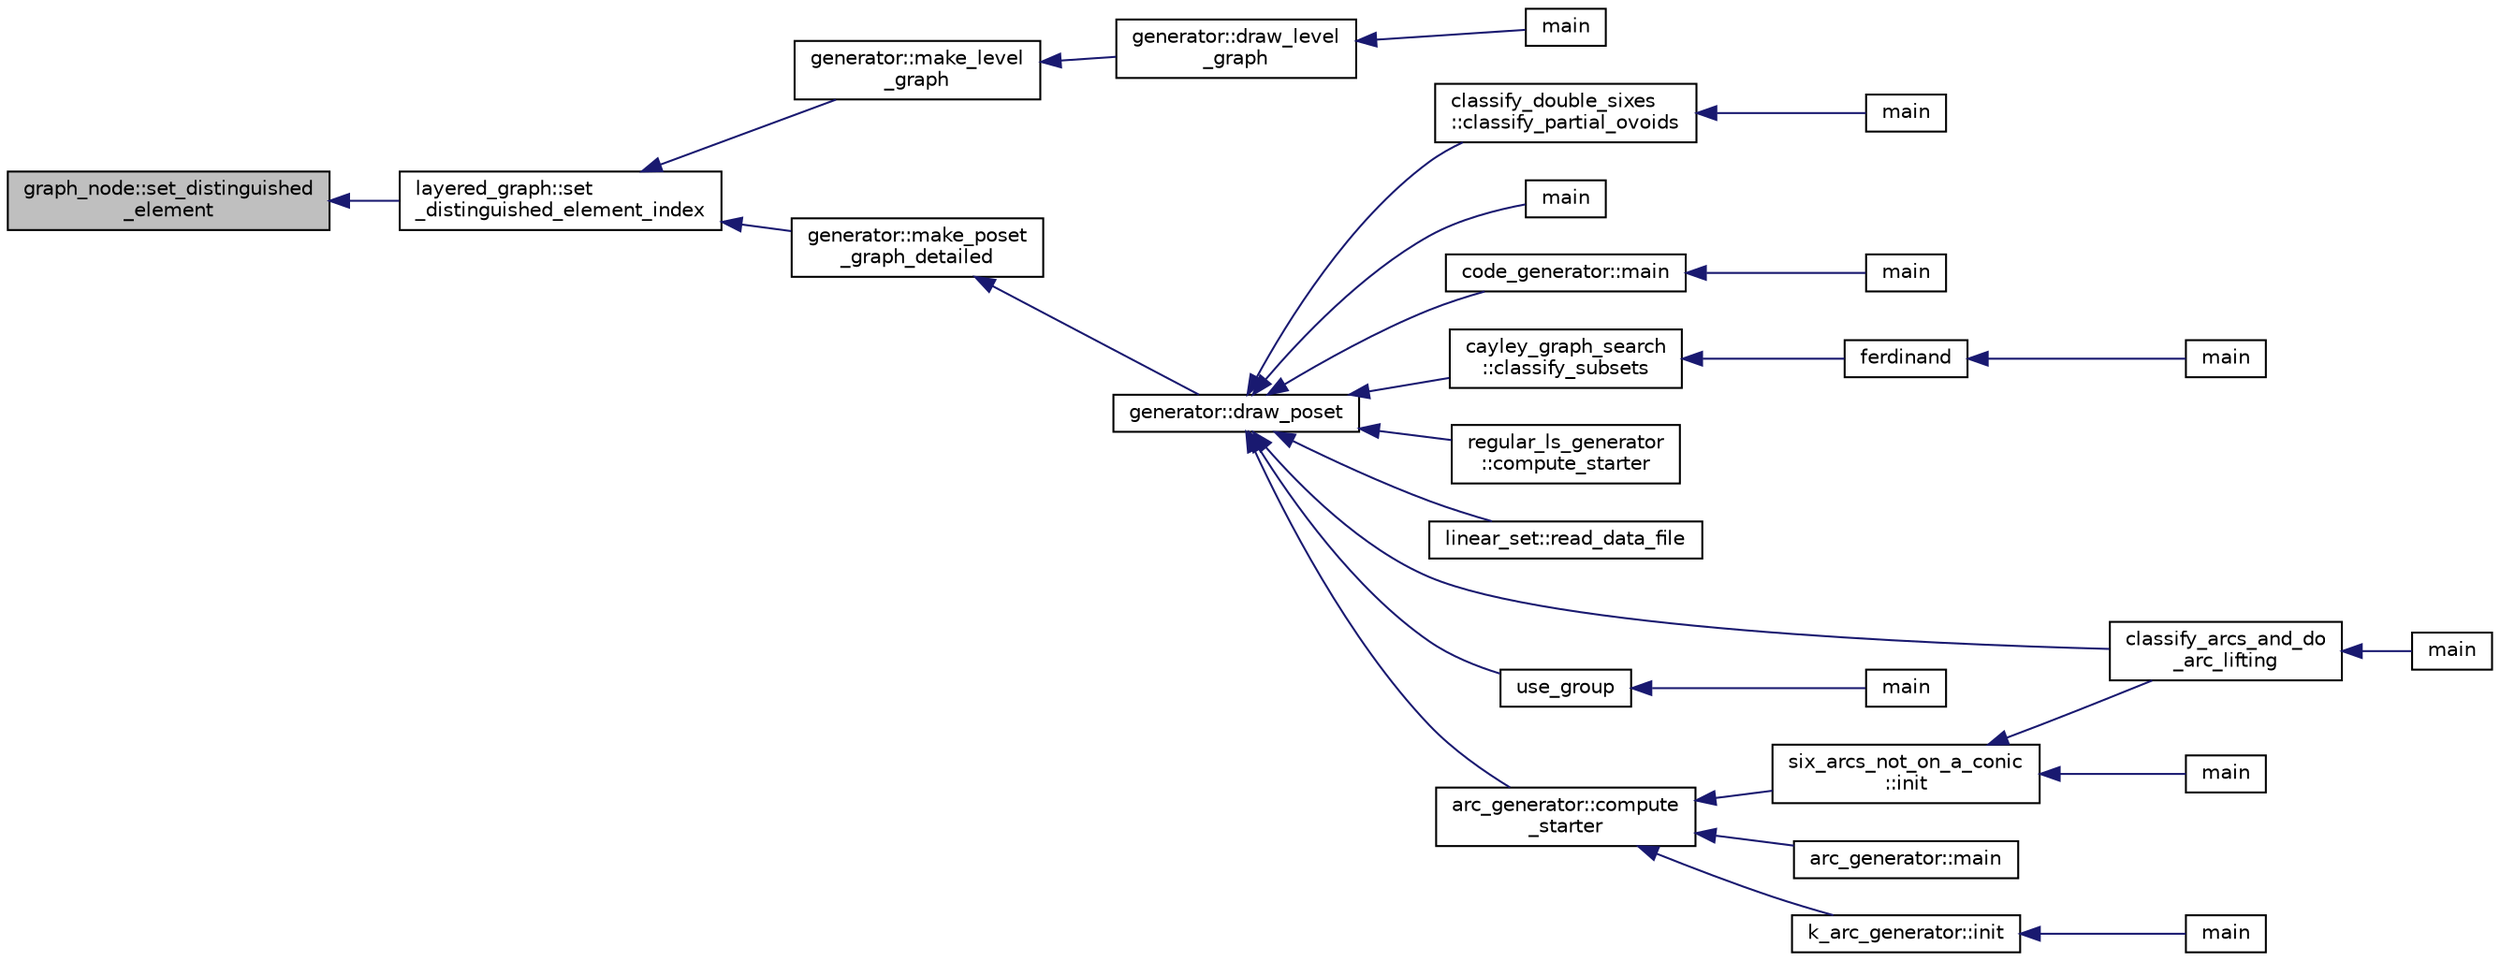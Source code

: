 digraph "graph_node::set_distinguished_element"
{
  edge [fontname="Helvetica",fontsize="10",labelfontname="Helvetica",labelfontsize="10"];
  node [fontname="Helvetica",fontsize="10",shape=record];
  rankdir="LR";
  Node238 [label="graph_node::set_distinguished\l_element",height=0.2,width=0.4,color="black", fillcolor="grey75", style="filled", fontcolor="black"];
  Node238 -> Node239 [dir="back",color="midnightblue",fontsize="10",style="solid",fontname="Helvetica"];
  Node239 [label="layered_graph::set\l_distinguished_element_index",height=0.2,width=0.4,color="black", fillcolor="white", style="filled",URL="$da/db1/classlayered__graph.html#a1eaa49d10447a6c84db40477df26519d"];
  Node239 -> Node240 [dir="back",color="midnightblue",fontsize="10",style="solid",fontname="Helvetica"];
  Node240 [label="generator::make_level\l_graph",height=0.2,width=0.4,color="black", fillcolor="white", style="filled",URL="$d7/d73/classgenerator.html#ac5980214ff3f3db0a36011316869c712"];
  Node240 -> Node241 [dir="back",color="midnightblue",fontsize="10",style="solid",fontname="Helvetica"];
  Node241 [label="generator::draw_level\l_graph",height=0.2,width=0.4,color="black", fillcolor="white", style="filled",URL="$d7/d73/classgenerator.html#a6bbc7b7aafea55ff8e202efc43ab263c"];
  Node241 -> Node242 [dir="back",color="midnightblue",fontsize="10",style="solid",fontname="Helvetica"];
  Node242 [label="main",height=0.2,width=0.4,color="black", fillcolor="white", style="filled",URL="$de/d2d/graph_2graph_8_c.html#a217dbf8b442f20279ea00b898af96f52"];
  Node239 -> Node243 [dir="back",color="midnightblue",fontsize="10",style="solid",fontname="Helvetica"];
  Node243 [label="generator::make_poset\l_graph_detailed",height=0.2,width=0.4,color="black", fillcolor="white", style="filled",URL="$d7/d73/classgenerator.html#a4f8b07122d32e3db0788f5a385bb1615"];
  Node243 -> Node244 [dir="back",color="midnightblue",fontsize="10",style="solid",fontname="Helvetica"];
  Node244 [label="generator::draw_poset",height=0.2,width=0.4,color="black", fillcolor="white", style="filled",URL="$d7/d73/classgenerator.html#aa4f99c75a86701ba85e514a294efdf3a"];
  Node244 -> Node245 [dir="back",color="midnightblue",fontsize="10",style="solid",fontname="Helvetica"];
  Node245 [label="main",height=0.2,width=0.4,color="black", fillcolor="white", style="filled",URL="$d1/d5e/blt__main_8_c.html#a217dbf8b442f20279ea00b898af96f52"];
  Node244 -> Node246 [dir="back",color="midnightblue",fontsize="10",style="solid",fontname="Helvetica"];
  Node246 [label="code_generator::main",height=0.2,width=0.4,color="black", fillcolor="white", style="filled",URL="$db/d37/classcode__generator.html#ab3cf3a306e4032c2b471ac95321c599f"];
  Node246 -> Node247 [dir="back",color="midnightblue",fontsize="10",style="solid",fontname="Helvetica"];
  Node247 [label="main",height=0.2,width=0.4,color="black", fillcolor="white", style="filled",URL="$d4/d4f/codes_8_c.html#a217dbf8b442f20279ea00b898af96f52"];
  Node244 -> Node248 [dir="back",color="midnightblue",fontsize="10",style="solid",fontname="Helvetica"];
  Node248 [label="cayley_graph_search\l::classify_subsets",height=0.2,width=0.4,color="black", fillcolor="white", style="filled",URL="$de/dae/classcayley__graph__search.html#a4cf8a90752e018a281481ac80ad52c4b"];
  Node248 -> Node249 [dir="back",color="midnightblue",fontsize="10",style="solid",fontname="Helvetica"];
  Node249 [label="ferdinand",height=0.2,width=0.4,color="black", fillcolor="white", style="filled",URL="$da/df3/ferdinand_8_c.html#a322b57727d23cf5a0932f11c30ea18d9"];
  Node249 -> Node250 [dir="back",color="midnightblue",fontsize="10",style="solid",fontname="Helvetica"];
  Node250 [label="main",height=0.2,width=0.4,color="black", fillcolor="white", style="filled",URL="$da/df3/ferdinand_8_c.html#a3c04138a5bfe5d72780bb7e82a18e627"];
  Node244 -> Node251 [dir="back",color="midnightblue",fontsize="10",style="solid",fontname="Helvetica"];
  Node251 [label="regular_ls_generator\l::compute_starter",height=0.2,width=0.4,color="black", fillcolor="white", style="filled",URL="$d2/dd8/classregular__ls__generator.html#aa38907741058694a73194b02ceb4a53d"];
  Node244 -> Node252 [dir="back",color="midnightblue",fontsize="10",style="solid",fontname="Helvetica"];
  Node252 [label="linear_set::read_data_file",height=0.2,width=0.4,color="black", fillcolor="white", style="filled",URL="$dd/d86/classlinear__set.html#a9a5cd28cc81be7ee41002b2e3114c2cb"];
  Node244 -> Node253 [dir="back",color="midnightblue",fontsize="10",style="solid",fontname="Helvetica"];
  Node253 [label="classify_arcs_and_do\l_arc_lifting",height=0.2,width=0.4,color="black", fillcolor="white", style="filled",URL="$d6/dc3/arc__lifting__main_8_c.html#afdd7be16f16b8c71e9a72fe5f6a0b59c"];
  Node253 -> Node254 [dir="back",color="midnightblue",fontsize="10",style="solid",fontname="Helvetica"];
  Node254 [label="main",height=0.2,width=0.4,color="black", fillcolor="white", style="filled",URL="$d6/dc3/arc__lifting__main_8_c.html#a217dbf8b442f20279ea00b898af96f52"];
  Node244 -> Node255 [dir="back",color="midnightblue",fontsize="10",style="solid",fontname="Helvetica"];
  Node255 [label="use_group",height=0.2,width=0.4,color="black", fillcolor="white", style="filled",URL="$d9/d9f/all__cliques_8_c.html#aba62531e97173264c39afe2c7857af31"];
  Node255 -> Node256 [dir="back",color="midnightblue",fontsize="10",style="solid",fontname="Helvetica"];
  Node256 [label="main",height=0.2,width=0.4,color="black", fillcolor="white", style="filled",URL="$d9/d9f/all__cliques_8_c.html#a3c04138a5bfe5d72780bb7e82a18e627"];
  Node244 -> Node257 [dir="back",color="midnightblue",fontsize="10",style="solid",fontname="Helvetica"];
  Node257 [label="arc_generator::compute\l_starter",height=0.2,width=0.4,color="black", fillcolor="white", style="filled",URL="$d4/d21/classarc__generator.html#aad1dcec3a1c302e743d574bd1ac857d9"];
  Node257 -> Node258 [dir="back",color="midnightblue",fontsize="10",style="solid",fontname="Helvetica"];
  Node258 [label="arc_generator::main",height=0.2,width=0.4,color="black", fillcolor="white", style="filled",URL="$d4/d21/classarc__generator.html#ad80140b51b165dad1fe6ab232be7829a"];
  Node257 -> Node259 [dir="back",color="midnightblue",fontsize="10",style="solid",fontname="Helvetica"];
  Node259 [label="k_arc_generator::init",height=0.2,width=0.4,color="black", fillcolor="white", style="filled",URL="$d6/dd8/classk__arc__generator.html#a6036d9f52ede9f8ca681505626b5361d"];
  Node259 -> Node260 [dir="back",color="midnightblue",fontsize="10",style="solid",fontname="Helvetica"];
  Node260 [label="main",height=0.2,width=0.4,color="black", fillcolor="white", style="filled",URL="$d6/d01/k__arc__generator__main_8_c.html#a217dbf8b442f20279ea00b898af96f52"];
  Node257 -> Node261 [dir="back",color="midnightblue",fontsize="10",style="solid",fontname="Helvetica"];
  Node261 [label="six_arcs_not_on_a_conic\l::init",height=0.2,width=0.4,color="black", fillcolor="white", style="filled",URL="$d8/de6/classsix__arcs__not__on__a__conic.html#a7a4d5cf8a098488729934cfa8a70944a"];
  Node261 -> Node253 [dir="back",color="midnightblue",fontsize="10",style="solid",fontname="Helvetica"];
  Node261 -> Node262 [dir="back",color="midnightblue",fontsize="10",style="solid",fontname="Helvetica"];
  Node262 [label="main",height=0.2,width=0.4,color="black", fillcolor="white", style="filled",URL="$d2/dfa/create__surface__main_8_c.html#a217dbf8b442f20279ea00b898af96f52"];
  Node244 -> Node263 [dir="back",color="midnightblue",fontsize="10",style="solid",fontname="Helvetica"];
  Node263 [label="classify_double_sixes\l::classify_partial_ovoids",height=0.2,width=0.4,color="black", fillcolor="white", style="filled",URL="$dd/d23/classclassify__double__sixes.html#a2253fca143a0e8a3e39655eb05668ae9"];
  Node263 -> Node264 [dir="back",color="midnightblue",fontsize="10",style="solid",fontname="Helvetica"];
  Node264 [label="main",height=0.2,width=0.4,color="black", fillcolor="white", style="filled",URL="$df/df8/surface__classify_8_c.html#a217dbf8b442f20279ea00b898af96f52"];
}
